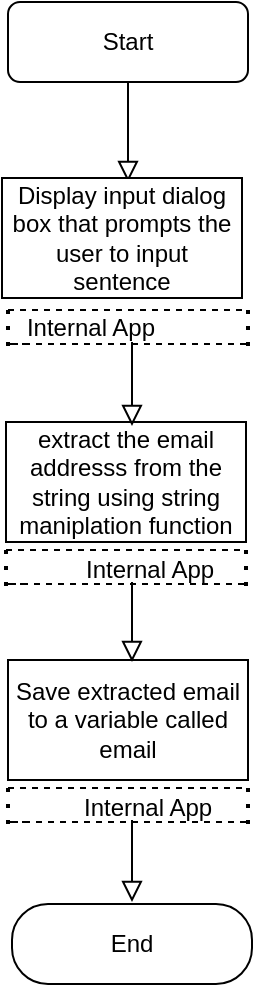 <mxfile version="21.6.8" type="device">
  <diagram id="C5RBs43oDa-KdzZeNtuy" name="Page-1">
    <mxGraphModel dx="794" dy="464" grid="1" gridSize="10" guides="1" tooltips="1" connect="1" arrows="1" fold="1" page="1" pageScale="1" pageWidth="827" pageHeight="1169" math="0" shadow="0">
      <root>
        <mxCell id="WIyWlLk6GJQsqaUBKTNV-0" />
        <mxCell id="WIyWlLk6GJQsqaUBKTNV-1" parent="WIyWlLk6GJQsqaUBKTNV-0" />
        <mxCell id="WIyWlLk6GJQsqaUBKTNV-2" value="" style="rounded=0;html=1;jettySize=auto;orthogonalLoop=1;fontSize=11;endArrow=block;endFill=0;endSize=8;strokeWidth=1;shadow=0;labelBackgroundColor=none;edgeStyle=orthogonalEdgeStyle;" parent="WIyWlLk6GJQsqaUBKTNV-1" source="WIyWlLk6GJQsqaUBKTNV-3" edge="1">
          <mxGeometry relative="1" as="geometry">
            <mxPoint x="220" y="170" as="targetPoint" />
          </mxGeometry>
        </mxCell>
        <mxCell id="WIyWlLk6GJQsqaUBKTNV-3" value="Start" style="rounded=1;whiteSpace=wrap;html=1;fontSize=12;glass=0;strokeWidth=1;shadow=0;" parent="WIyWlLk6GJQsqaUBKTNV-1" vertex="1">
          <mxGeometry x="160" y="80" width="120" height="40" as="geometry" />
        </mxCell>
        <mxCell id="_YHEuX3XCHLoAj_idzYY-0" value="Display input dialog box that prompts the user to input sentence" style="rounded=0;whiteSpace=wrap;html=1;" parent="WIyWlLk6GJQsqaUBKTNV-1" vertex="1">
          <mxGeometry x="157" y="168" width="120" height="60" as="geometry" />
        </mxCell>
        <mxCell id="_YHEuX3XCHLoAj_idzYY-1" value="" style="endArrow=none;dashed=1;html=1;rounded=0;" parent="WIyWlLk6GJQsqaUBKTNV-1" edge="1">
          <mxGeometry width="50" height="50" relative="1" as="geometry">
            <mxPoint x="160" y="234" as="sourcePoint" />
            <mxPoint x="280" y="234" as="targetPoint" />
            <Array as="points">
              <mxPoint x="230" y="234" />
              <mxPoint x="280" y="234" />
            </Array>
          </mxGeometry>
        </mxCell>
        <mxCell id="_YHEuX3XCHLoAj_idzYY-2" value="" style="endArrow=none;dashed=1;html=1;rounded=0;" parent="WIyWlLk6GJQsqaUBKTNV-1" edge="1">
          <mxGeometry width="50" height="50" relative="1" as="geometry">
            <mxPoint x="170" y="251" as="sourcePoint" />
            <mxPoint x="280" y="251" as="targetPoint" />
            <Array as="points">
              <mxPoint x="160" y="251" />
              <mxPoint x="180" y="251" />
              <mxPoint x="240" y="251" />
              <mxPoint x="280" y="251" />
            </Array>
          </mxGeometry>
        </mxCell>
        <mxCell id="_YHEuX3XCHLoAj_idzYY-4" value="" style="endArrow=none;dashed=1;html=1;dashPattern=1 3;strokeWidth=2;rounded=0;" parent="WIyWlLk6GJQsqaUBKTNV-1" edge="1">
          <mxGeometry width="50" height="50" relative="1" as="geometry">
            <mxPoint x="280" y="252" as="sourcePoint" />
            <mxPoint x="280" y="232" as="targetPoint" />
          </mxGeometry>
        </mxCell>
        <mxCell id="_YHEuX3XCHLoAj_idzYY-5" value="" style="endArrow=none;dashed=1;html=1;dashPattern=1 3;strokeWidth=2;rounded=0;" parent="WIyWlLk6GJQsqaUBKTNV-1" edge="1">
          <mxGeometry width="50" height="50" relative="1" as="geometry">
            <mxPoint x="160" y="252" as="sourcePoint" />
            <mxPoint x="160" y="232" as="targetPoint" />
          </mxGeometry>
        </mxCell>
        <mxCell id="_YHEuX3XCHLoAj_idzYY-26" value="extract the email addresss from the string using string maniplation function" style="rounded=0;whiteSpace=wrap;html=1;" parent="WIyWlLk6GJQsqaUBKTNV-1" vertex="1">
          <mxGeometry x="159" y="290" width="120" height="60" as="geometry" />
        </mxCell>
        <mxCell id="_YHEuX3XCHLoAj_idzYY-27" value="" style="endArrow=none;dashed=1;html=1;rounded=0;" parent="WIyWlLk6GJQsqaUBKTNV-1" edge="1">
          <mxGeometry width="50" height="50" relative="1" as="geometry">
            <mxPoint x="159" y="354" as="sourcePoint" />
            <mxPoint x="279" y="354" as="targetPoint" />
            <Array as="points">
              <mxPoint x="229" y="354" />
              <mxPoint x="279" y="354" />
            </Array>
          </mxGeometry>
        </mxCell>
        <mxCell id="_YHEuX3XCHLoAj_idzYY-28" value="" style="endArrow=none;dashed=1;html=1;rounded=0;" parent="WIyWlLk6GJQsqaUBKTNV-1" edge="1">
          <mxGeometry width="50" height="50" relative="1" as="geometry">
            <mxPoint x="169" y="371" as="sourcePoint" />
            <mxPoint x="279" y="371" as="targetPoint" />
            <Array as="points">
              <mxPoint x="159" y="371" />
              <mxPoint x="179" y="371" />
              <mxPoint x="239" y="371" />
              <mxPoint x="279" y="371" />
            </Array>
          </mxGeometry>
        </mxCell>
        <mxCell id="_YHEuX3XCHLoAj_idzYY-29" value="" style="endArrow=none;dashed=1;html=1;dashPattern=1 3;strokeWidth=2;rounded=0;" parent="WIyWlLk6GJQsqaUBKTNV-1" edge="1">
          <mxGeometry width="50" height="50" relative="1" as="geometry">
            <mxPoint x="279" y="372" as="sourcePoint" />
            <mxPoint x="279" y="352" as="targetPoint" />
          </mxGeometry>
        </mxCell>
        <mxCell id="_YHEuX3XCHLoAj_idzYY-30" value="" style="endArrow=none;dashed=1;html=1;dashPattern=1 3;strokeWidth=2;rounded=0;" parent="WIyWlLk6GJQsqaUBKTNV-1" edge="1">
          <mxGeometry width="50" height="50" relative="1" as="geometry">
            <mxPoint x="159" y="372" as="sourcePoint" />
            <mxPoint x="159" y="352" as="targetPoint" />
          </mxGeometry>
        </mxCell>
        <mxCell id="_YHEuX3XCHLoAj_idzYY-31" value="Internal App" style="text;html=1;align=center;verticalAlign=middle;resizable=0;points=[];autosize=1;strokeColor=none;fillColor=none;" parent="WIyWlLk6GJQsqaUBKTNV-1" vertex="1">
          <mxGeometry x="156" y="228" width="90" height="30" as="geometry" />
        </mxCell>
        <mxCell id="_YHEuX3XCHLoAj_idzYY-32" value="Save extracted email to a variable called email" style="rounded=0;whiteSpace=wrap;html=1;" parent="WIyWlLk6GJQsqaUBKTNV-1" vertex="1">
          <mxGeometry x="160" y="409" width="120" height="60" as="geometry" />
        </mxCell>
        <mxCell id="_YHEuX3XCHLoAj_idzYY-33" value="" style="endArrow=none;dashed=1;html=1;rounded=0;" parent="WIyWlLk6GJQsqaUBKTNV-1" edge="1">
          <mxGeometry width="50" height="50" relative="1" as="geometry">
            <mxPoint x="160" y="473" as="sourcePoint" />
            <mxPoint x="280" y="473" as="targetPoint" />
            <Array as="points">
              <mxPoint x="230" y="473" />
              <mxPoint x="280" y="473" />
            </Array>
          </mxGeometry>
        </mxCell>
        <mxCell id="_YHEuX3XCHLoAj_idzYY-34" value="" style="endArrow=none;dashed=1;html=1;rounded=0;" parent="WIyWlLk6GJQsqaUBKTNV-1" edge="1">
          <mxGeometry width="50" height="50" relative="1" as="geometry">
            <mxPoint x="170" y="490" as="sourcePoint" />
            <mxPoint x="280" y="490" as="targetPoint" />
            <Array as="points">
              <mxPoint x="160" y="490" />
              <mxPoint x="180" y="490" />
              <mxPoint x="240" y="490" />
              <mxPoint x="280" y="490" />
            </Array>
          </mxGeometry>
        </mxCell>
        <mxCell id="_YHEuX3XCHLoAj_idzYY-35" value="" style="endArrow=none;dashed=1;html=1;dashPattern=1 3;strokeWidth=2;rounded=0;" parent="WIyWlLk6GJQsqaUBKTNV-1" edge="1">
          <mxGeometry width="50" height="50" relative="1" as="geometry">
            <mxPoint x="280" y="491" as="sourcePoint" />
            <mxPoint x="280" y="471" as="targetPoint" />
          </mxGeometry>
        </mxCell>
        <mxCell id="_YHEuX3XCHLoAj_idzYY-36" value="" style="endArrow=none;dashed=1;html=1;dashPattern=1 3;strokeWidth=2;rounded=0;" parent="WIyWlLk6GJQsqaUBKTNV-1" edge="1">
          <mxGeometry width="50" height="50" relative="1" as="geometry">
            <mxPoint x="160" y="491" as="sourcePoint" />
            <mxPoint x="160" y="471" as="targetPoint" />
          </mxGeometry>
        </mxCell>
        <mxCell id="_YHEuX3XCHLoAj_idzYY-47" value="Internal App" style="text;whiteSpace=wrap;html=1;" parent="WIyWlLk6GJQsqaUBKTNV-1" vertex="1">
          <mxGeometry x="197" y="350" width="80" height="40" as="geometry" />
        </mxCell>
        <mxCell id="_YHEuX3XCHLoAj_idzYY-48" value="Internal App" style="text;whiteSpace=wrap;html=1;" parent="WIyWlLk6GJQsqaUBKTNV-1" vertex="1">
          <mxGeometry x="196" y="469" width="80" height="40" as="geometry" />
        </mxCell>
        <mxCell id="_YHEuX3XCHLoAj_idzYY-72" value="" style="rounded=0;html=1;jettySize=auto;orthogonalLoop=1;fontSize=11;endArrow=block;endFill=0;endSize=8;strokeWidth=1;shadow=0;labelBackgroundColor=none;edgeStyle=orthogonalEdgeStyle;" parent="WIyWlLk6GJQsqaUBKTNV-1" edge="1">
          <mxGeometry relative="1" as="geometry">
            <mxPoint x="222" y="250" as="sourcePoint" />
            <mxPoint x="222" y="292" as="targetPoint" />
          </mxGeometry>
        </mxCell>
        <mxCell id="_YHEuX3XCHLoAj_idzYY-73" value="" style="rounded=0;html=1;jettySize=auto;orthogonalLoop=1;fontSize=11;endArrow=block;endFill=0;endSize=8;strokeWidth=1;shadow=0;labelBackgroundColor=none;edgeStyle=orthogonalEdgeStyle;" parent="WIyWlLk6GJQsqaUBKTNV-1" edge="1">
          <mxGeometry relative="1" as="geometry">
            <mxPoint x="222" y="380" as="sourcePoint" />
            <mxPoint x="222" y="410" as="targetPoint" />
            <Array as="points">
              <mxPoint x="222" y="370" />
              <mxPoint x="222" y="370" />
            </Array>
          </mxGeometry>
        </mxCell>
        <mxCell id="_YHEuX3XCHLoAj_idzYY-77" value="" style="rounded=0;html=1;jettySize=auto;orthogonalLoop=1;fontSize=11;endArrow=block;endFill=0;endSize=8;strokeWidth=1;shadow=0;labelBackgroundColor=none;edgeStyle=orthogonalEdgeStyle;" parent="WIyWlLk6GJQsqaUBKTNV-1" edge="1">
          <mxGeometry relative="1" as="geometry">
            <mxPoint x="222" y="499" as="sourcePoint" />
            <mxPoint x="222" y="530" as="targetPoint" />
            <Array as="points">
              <mxPoint x="222" y="489" />
              <mxPoint x="222" y="489" />
            </Array>
          </mxGeometry>
        </mxCell>
        <mxCell id="zbdN66aRmhUv04qdOEFZ-46" value="End" style="rounded=1;whiteSpace=wrap;html=1;fontSize=12;glass=0;strokeWidth=1;shadow=0;arcSize=45;" parent="WIyWlLk6GJQsqaUBKTNV-1" vertex="1">
          <mxGeometry x="162" y="531" width="120" height="40" as="geometry" />
        </mxCell>
      </root>
    </mxGraphModel>
  </diagram>
</mxfile>
